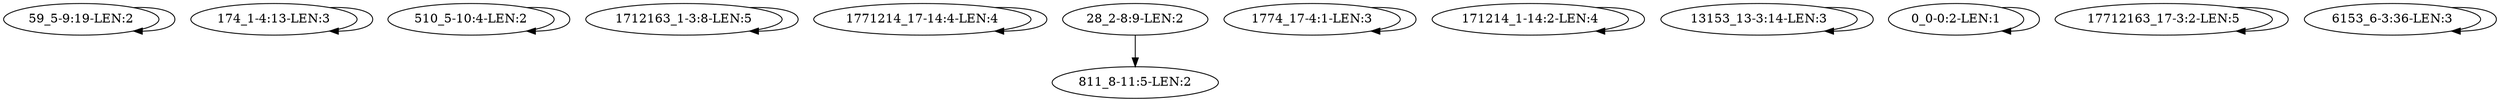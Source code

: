 digraph G {
    "59_5-9:19-LEN:2" -> "59_5-9:19-LEN:2";
    "174_1-4:13-LEN:3" -> "174_1-4:13-LEN:3";
    "510_5-10:4-LEN:2" -> "510_5-10:4-LEN:2";
    "1712163_1-3:8-LEN:5" -> "1712163_1-3:8-LEN:5";
    "1771214_17-14:4-LEN:4" -> "1771214_17-14:4-LEN:4";
    "28_2-8:9-LEN:2" -> "811_8-11:5-LEN:2";
    "1774_17-4:1-LEN:3" -> "1774_17-4:1-LEN:3";
    "171214_1-14:2-LEN:4" -> "171214_1-14:2-LEN:4";
    "13153_13-3:14-LEN:3" -> "13153_13-3:14-LEN:3";
    "0_0-0:2-LEN:1" -> "0_0-0:2-LEN:1";
    "17712163_17-3:2-LEN:5" -> "17712163_17-3:2-LEN:5";
    "6153_6-3:36-LEN:3" -> "6153_6-3:36-LEN:3";
}
